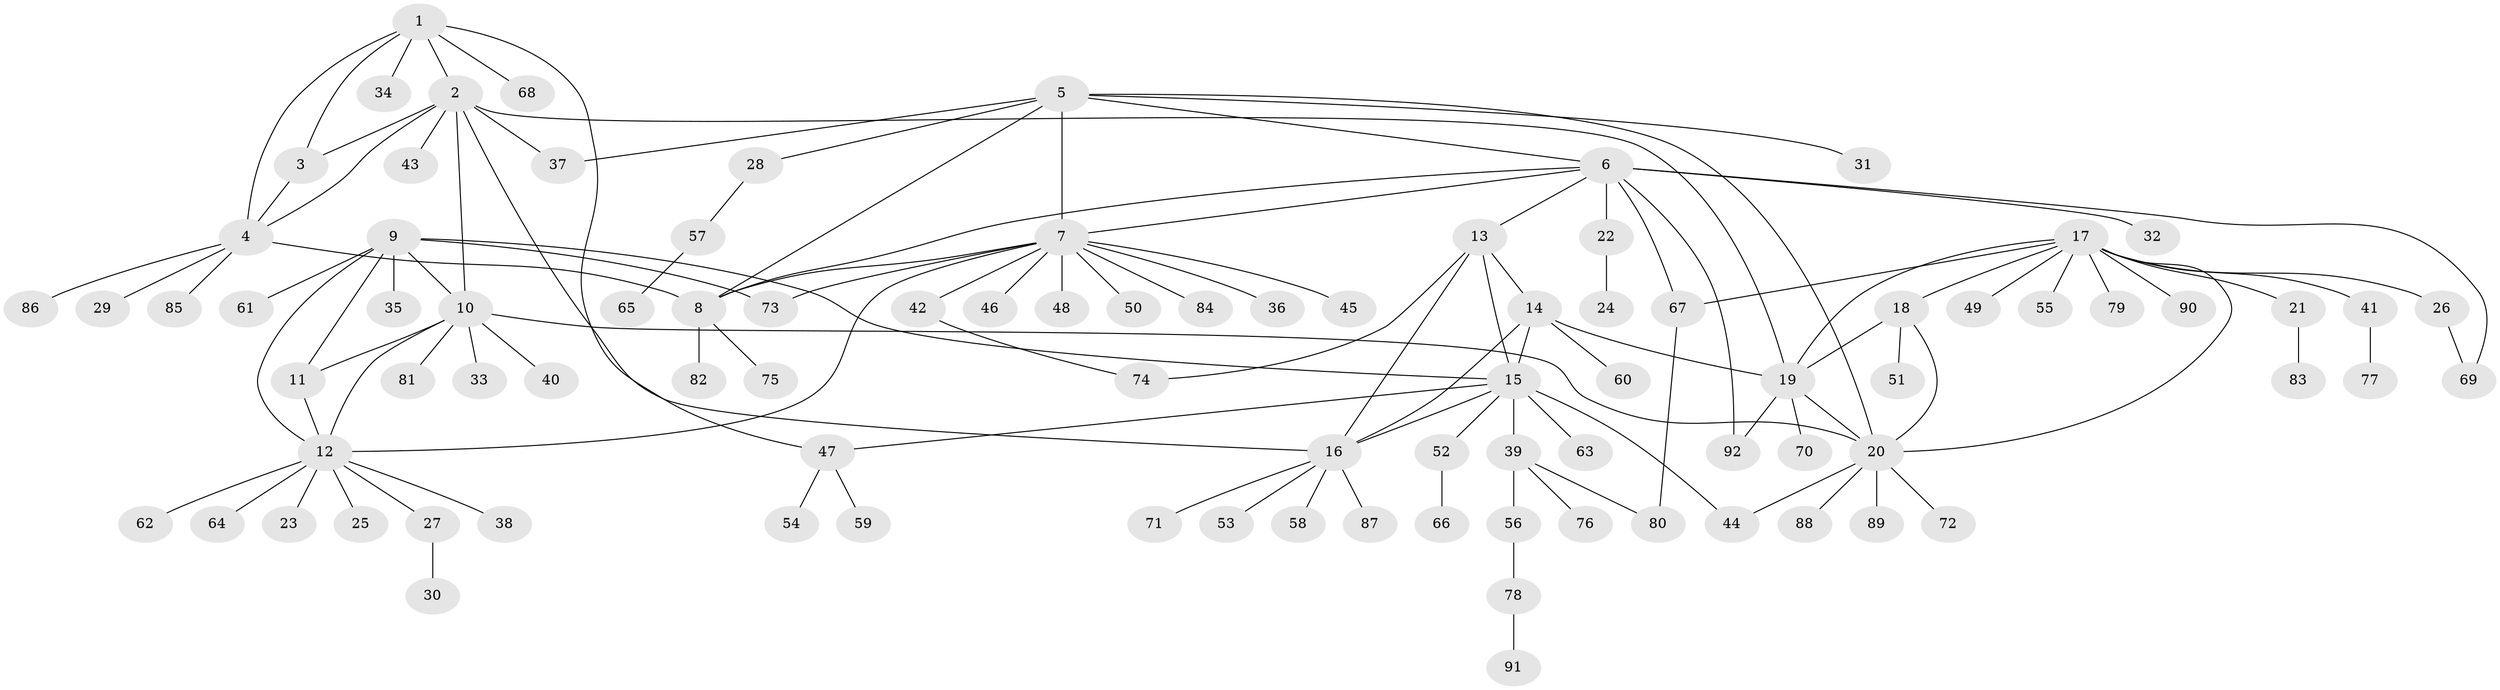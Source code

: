 // Generated by graph-tools (version 1.1) at 2025/37/03/09/25 02:37:38]
// undirected, 92 vertices, 121 edges
graph export_dot {
graph [start="1"]
  node [color=gray90,style=filled];
  1;
  2;
  3;
  4;
  5;
  6;
  7;
  8;
  9;
  10;
  11;
  12;
  13;
  14;
  15;
  16;
  17;
  18;
  19;
  20;
  21;
  22;
  23;
  24;
  25;
  26;
  27;
  28;
  29;
  30;
  31;
  32;
  33;
  34;
  35;
  36;
  37;
  38;
  39;
  40;
  41;
  42;
  43;
  44;
  45;
  46;
  47;
  48;
  49;
  50;
  51;
  52;
  53;
  54;
  55;
  56;
  57;
  58;
  59;
  60;
  61;
  62;
  63;
  64;
  65;
  66;
  67;
  68;
  69;
  70;
  71;
  72;
  73;
  74;
  75;
  76;
  77;
  78;
  79;
  80;
  81;
  82;
  83;
  84;
  85;
  86;
  87;
  88;
  89;
  90;
  91;
  92;
  1 -- 2;
  1 -- 3;
  1 -- 4;
  1 -- 34;
  1 -- 47;
  1 -- 68;
  2 -- 3;
  2 -- 4;
  2 -- 10;
  2 -- 16;
  2 -- 19;
  2 -- 37;
  2 -- 43;
  3 -- 4;
  4 -- 8;
  4 -- 29;
  4 -- 85;
  4 -- 86;
  5 -- 6;
  5 -- 7;
  5 -- 8;
  5 -- 20;
  5 -- 28;
  5 -- 31;
  5 -- 37;
  6 -- 7;
  6 -- 8;
  6 -- 13;
  6 -- 22;
  6 -- 32;
  6 -- 67;
  6 -- 69;
  6 -- 92;
  7 -- 8;
  7 -- 12;
  7 -- 36;
  7 -- 42;
  7 -- 45;
  7 -- 46;
  7 -- 48;
  7 -- 50;
  7 -- 73;
  7 -- 84;
  8 -- 75;
  8 -- 82;
  9 -- 10;
  9 -- 11;
  9 -- 12;
  9 -- 15;
  9 -- 35;
  9 -- 61;
  9 -- 73;
  10 -- 11;
  10 -- 12;
  10 -- 20;
  10 -- 33;
  10 -- 40;
  10 -- 81;
  11 -- 12;
  12 -- 23;
  12 -- 25;
  12 -- 27;
  12 -- 38;
  12 -- 62;
  12 -- 64;
  13 -- 14;
  13 -- 15;
  13 -- 16;
  13 -- 74;
  14 -- 15;
  14 -- 16;
  14 -- 19;
  14 -- 60;
  15 -- 16;
  15 -- 39;
  15 -- 44;
  15 -- 47;
  15 -- 52;
  15 -- 63;
  16 -- 53;
  16 -- 58;
  16 -- 71;
  16 -- 87;
  17 -- 18;
  17 -- 19;
  17 -- 20;
  17 -- 21;
  17 -- 26;
  17 -- 41;
  17 -- 49;
  17 -- 55;
  17 -- 67;
  17 -- 79;
  17 -- 90;
  18 -- 19;
  18 -- 20;
  18 -- 51;
  19 -- 20;
  19 -- 70;
  19 -- 92;
  20 -- 44;
  20 -- 72;
  20 -- 88;
  20 -- 89;
  21 -- 83;
  22 -- 24;
  26 -- 69;
  27 -- 30;
  28 -- 57;
  39 -- 56;
  39 -- 76;
  39 -- 80;
  41 -- 77;
  42 -- 74;
  47 -- 54;
  47 -- 59;
  52 -- 66;
  56 -- 78;
  57 -- 65;
  67 -- 80;
  78 -- 91;
}
